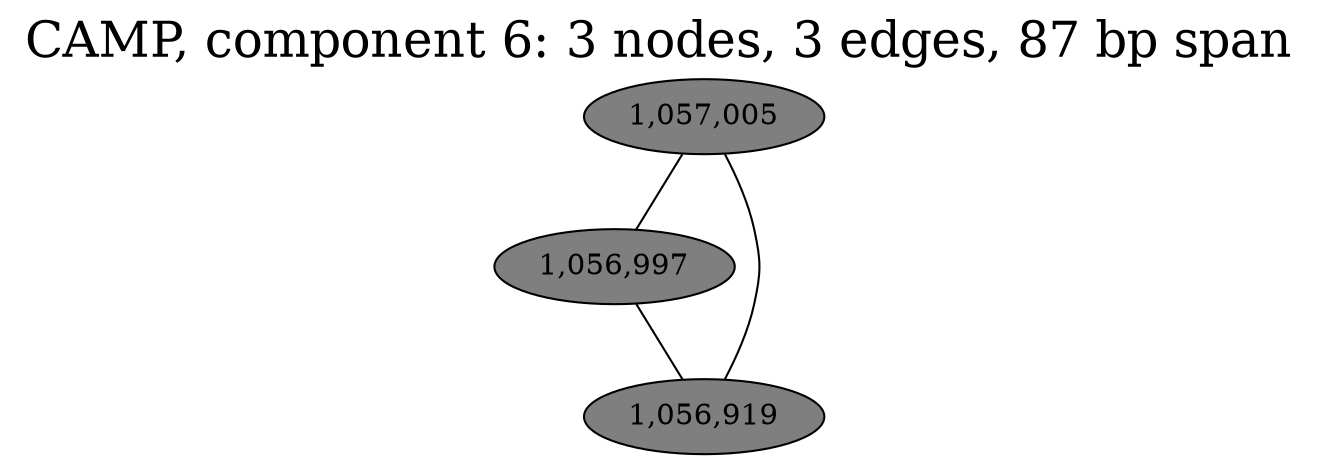 graph CAMP_cc6 {
	overlap="prism50";
	outputorder="edgesfirst";
	label="CAMP, component 6: 3 nodes, 3 edges, 87 bp span";
	labelloc="t";
	fontsize=24;
	"1,057,005" [style="filled", fillcolor="#7f7f7f", fontcolor="#000000"];
	"1,056,997" [style="filled", fillcolor="#7f7f7f", fontcolor="#000000"];
	"1,056,919" [style="filled", fillcolor="#7f7f7f", fontcolor="#000000"];
	"1,057,005" -- "1,056,919";
	"1,057,005" -- "1,056,997";
	"1,056,997" -- "1,056,919";
}